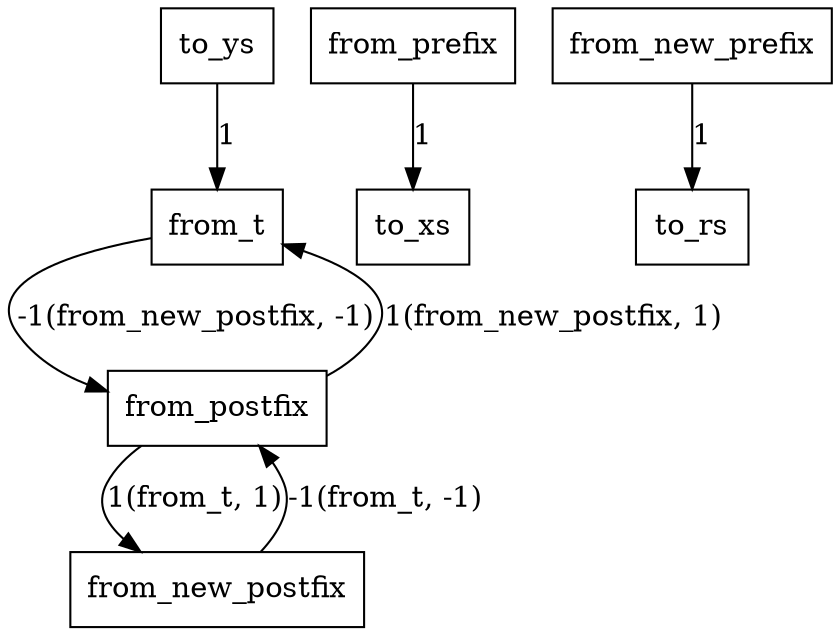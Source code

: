 digraph {
    graph [rankdir=TB
          ,bgcolor=transparent];
    node [shape=box
         ,fillcolor=white
         ,style=filled];
    0 [label=<from_t>];
    1 [label=<from_prefix>];
    2 [label=<from_postfix>];
    3 [label=<from_new_prefix>];
    4 [label=<from_new_postfix>];
    5 [label=<to_xs>];
    6 [label=<to_ys>];
    7 [label=<to_rs>];
    0 -> 2 [label="-1(from_new_postfix, -1)"];
    1 -> 5 [label=1];
    2 -> 0 [label="1(from_new_postfix, 1)"];
    2 -> 4 [label="1(from_t, 1)"];
    3 -> 7 [label=1];
    4 -> 2 [label="-1(from_t, -1)"];
    6 -> 0 [label=1];
}